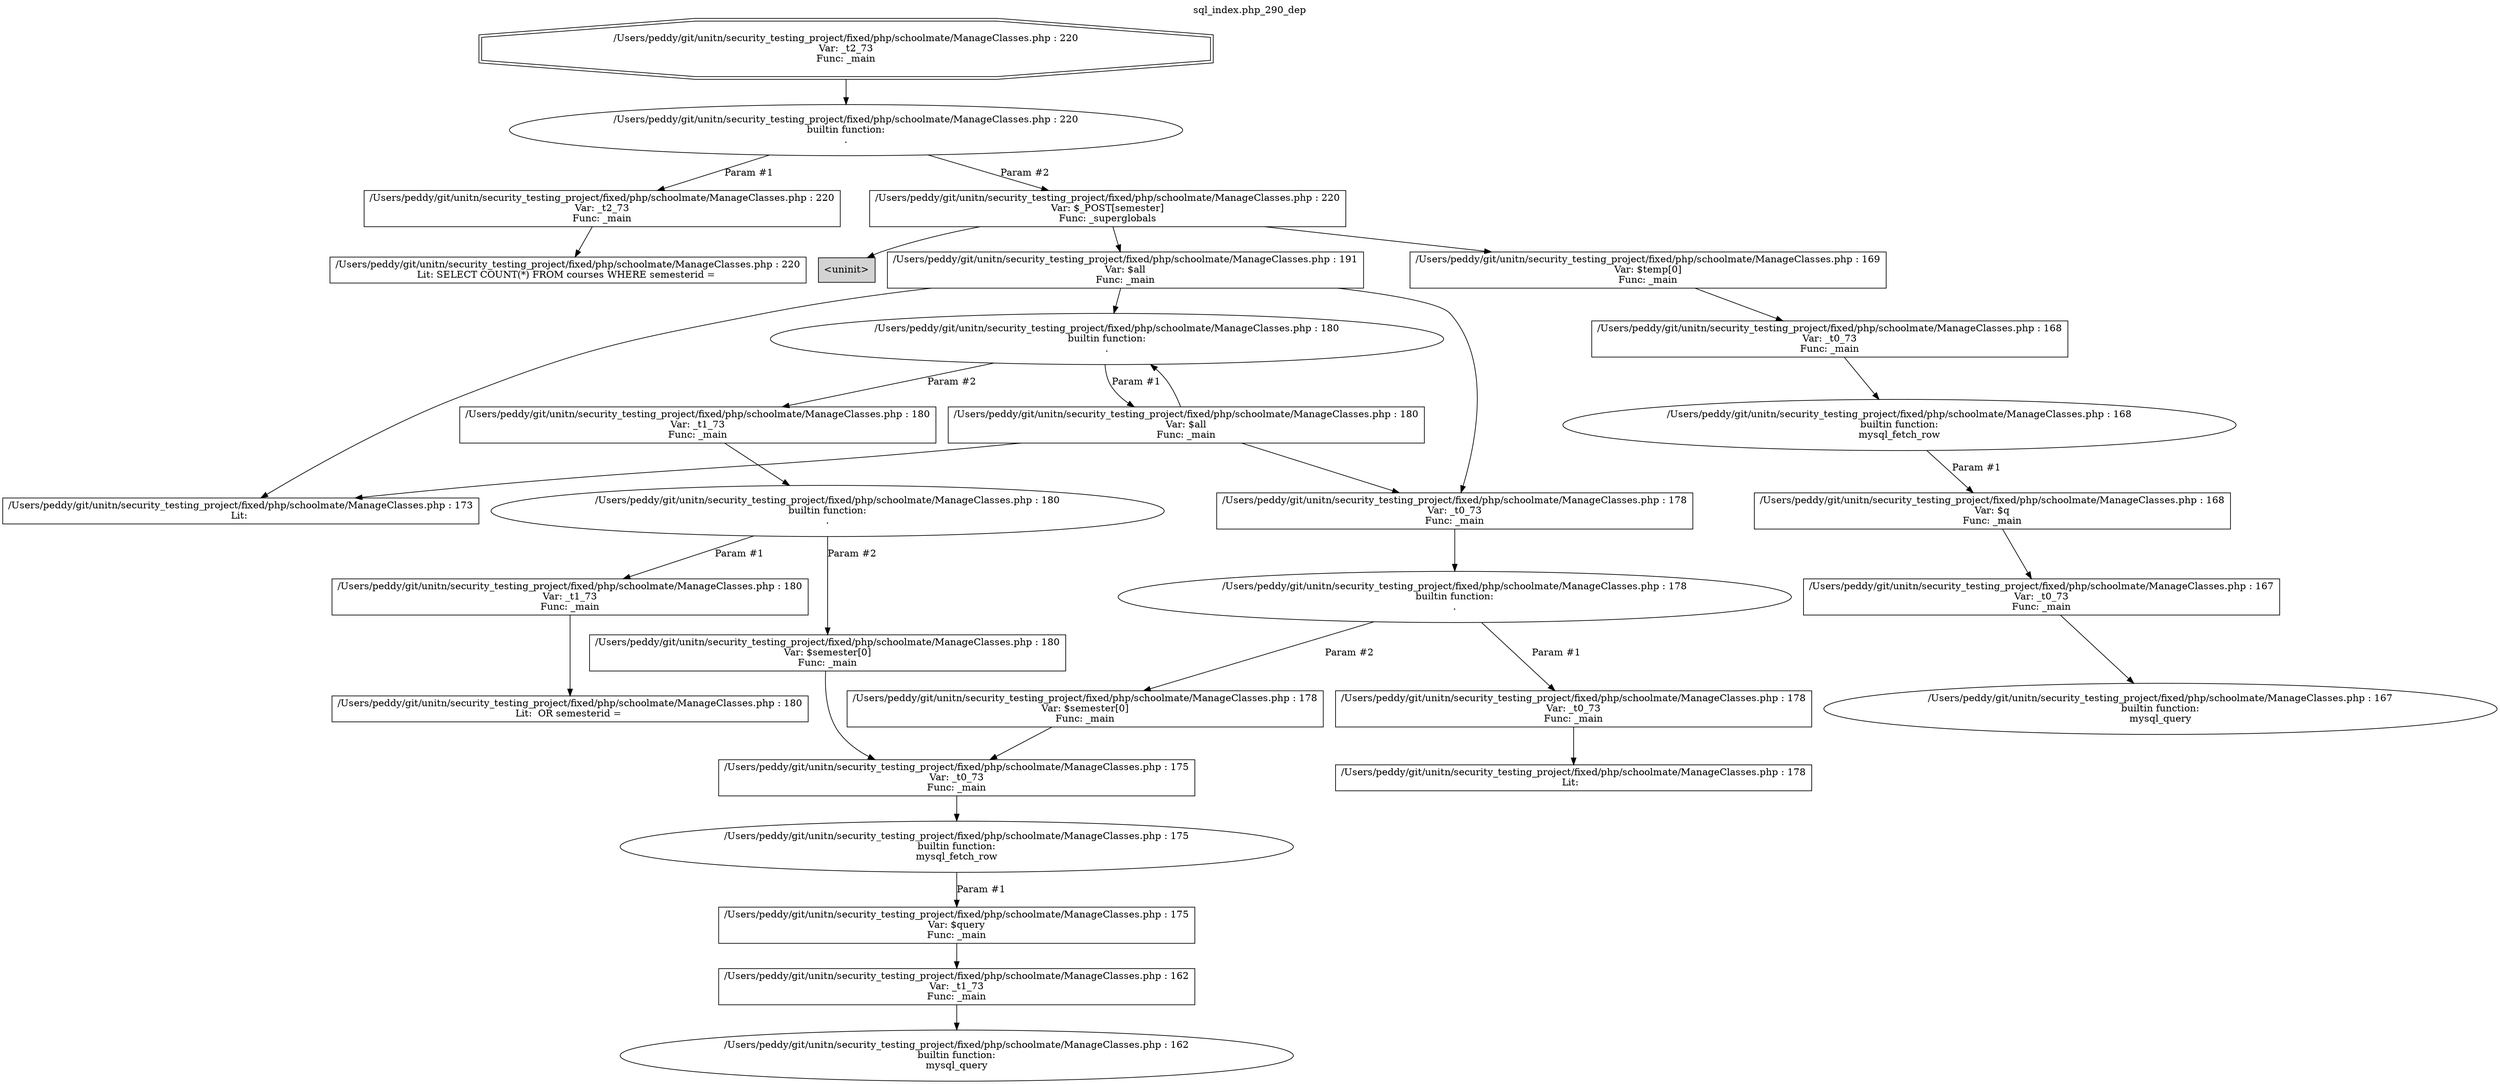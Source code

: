 digraph cfg {
  label="sql_index.php_290_dep";
  labelloc=t;
  n1 [shape=doubleoctagon, label="/Users/peddy/git/unitn/security_testing_project/fixed/php/schoolmate/ManageClasses.php : 220\nVar: _t2_73\nFunc: _main\n"];
  n2 [shape=ellipse, label="/Users/peddy/git/unitn/security_testing_project/fixed/php/schoolmate/ManageClasses.php : 220\nbuiltin function:\n.\n"];
  n3 [shape=box, label="/Users/peddy/git/unitn/security_testing_project/fixed/php/schoolmate/ManageClasses.php : 220\nVar: _t2_73\nFunc: _main\n"];
  n4 [shape=box, label="/Users/peddy/git/unitn/security_testing_project/fixed/php/schoolmate/ManageClasses.php : 220\nLit: SELECT COUNT(*) FROM courses WHERE semesterid = \n"];
  n5 [shape=box, label="/Users/peddy/git/unitn/security_testing_project/fixed/php/schoolmate/ManageClasses.php : 220\nVar: $_POST[semester]\nFunc: _superglobals\n"];
  n6 [shape=box, label="<uninit>",style=filled];
  n7 [shape=box, label="/Users/peddy/git/unitn/security_testing_project/fixed/php/schoolmate/ManageClasses.php : 191\nVar: $all\nFunc: _main\n"];
  n8 [shape=ellipse, label="/Users/peddy/git/unitn/security_testing_project/fixed/php/schoolmate/ManageClasses.php : 180\nbuiltin function:\n.\n"];
  n9 [shape=box, label="/Users/peddy/git/unitn/security_testing_project/fixed/php/schoolmate/ManageClasses.php : 180\nVar: $all\nFunc: _main\n"];
  n10 [shape=box, label="/Users/peddy/git/unitn/security_testing_project/fixed/php/schoolmate/ManageClasses.php : 173\nLit: \n"];
  n11 [shape=box, label="/Users/peddy/git/unitn/security_testing_project/fixed/php/schoolmate/ManageClasses.php : 178\nVar: _t0_73\nFunc: _main\n"];
  n12 [shape=ellipse, label="/Users/peddy/git/unitn/security_testing_project/fixed/php/schoolmate/ManageClasses.php : 178\nbuiltin function:\n.\n"];
  n13 [shape=box, label="/Users/peddy/git/unitn/security_testing_project/fixed/php/schoolmate/ManageClasses.php : 178\nVar: _t0_73\nFunc: _main\n"];
  n14 [shape=box, label="/Users/peddy/git/unitn/security_testing_project/fixed/php/schoolmate/ManageClasses.php : 178\nLit:  \n"];
  n15 [shape=box, label="/Users/peddy/git/unitn/security_testing_project/fixed/php/schoolmate/ManageClasses.php : 178\nVar: $semester[0]\nFunc: _main\n"];
  n16 [shape=box, label="/Users/peddy/git/unitn/security_testing_project/fixed/php/schoolmate/ManageClasses.php : 175\nVar: _t0_73\nFunc: _main\n"];
  n17 [shape=ellipse, label="/Users/peddy/git/unitn/security_testing_project/fixed/php/schoolmate/ManageClasses.php : 175\nbuiltin function:\nmysql_fetch_row\n"];
  n18 [shape=box, label="/Users/peddy/git/unitn/security_testing_project/fixed/php/schoolmate/ManageClasses.php : 175\nVar: $query\nFunc: _main\n"];
  n19 [shape=box, label="/Users/peddy/git/unitn/security_testing_project/fixed/php/schoolmate/ManageClasses.php : 162\nVar: _t1_73\nFunc: _main\n"];
  n20 [shape=ellipse, label="/Users/peddy/git/unitn/security_testing_project/fixed/php/schoolmate/ManageClasses.php : 162\nbuiltin function:\nmysql_query\n"];
  n21 [shape=box, label="/Users/peddy/git/unitn/security_testing_project/fixed/php/schoolmate/ManageClasses.php : 180\nVar: _t1_73\nFunc: _main\n"];
  n22 [shape=ellipse, label="/Users/peddy/git/unitn/security_testing_project/fixed/php/schoolmate/ManageClasses.php : 180\nbuiltin function:\n.\n"];
  n23 [shape=box, label="/Users/peddy/git/unitn/security_testing_project/fixed/php/schoolmate/ManageClasses.php : 180\nVar: _t1_73\nFunc: _main\n"];
  n24 [shape=box, label="/Users/peddy/git/unitn/security_testing_project/fixed/php/schoolmate/ManageClasses.php : 180\nLit:  OR semesterid = \n"];
  n25 [shape=box, label="/Users/peddy/git/unitn/security_testing_project/fixed/php/schoolmate/ManageClasses.php : 180\nVar: $semester[0]\nFunc: _main\n"];
  n26 [shape=box, label="/Users/peddy/git/unitn/security_testing_project/fixed/php/schoolmate/ManageClasses.php : 169\nVar: $temp[0]\nFunc: _main\n"];
  n27 [shape=box, label="/Users/peddy/git/unitn/security_testing_project/fixed/php/schoolmate/ManageClasses.php : 168\nVar: _t0_73\nFunc: _main\n"];
  n28 [shape=ellipse, label="/Users/peddy/git/unitn/security_testing_project/fixed/php/schoolmate/ManageClasses.php : 168\nbuiltin function:\nmysql_fetch_row\n"];
  n29 [shape=box, label="/Users/peddy/git/unitn/security_testing_project/fixed/php/schoolmate/ManageClasses.php : 168\nVar: $q\nFunc: _main\n"];
  n30 [shape=box, label="/Users/peddy/git/unitn/security_testing_project/fixed/php/schoolmate/ManageClasses.php : 167\nVar: _t0_73\nFunc: _main\n"];
  n31 [shape=ellipse, label="/Users/peddy/git/unitn/security_testing_project/fixed/php/schoolmate/ManageClasses.php : 167\nbuiltin function:\nmysql_query\n"];
  n1 -> n2;
  n3 -> n4;
  n2 -> n3[label="Param #1"];
  n2 -> n5[label="Param #2"];
  n5 -> n6;
  n5 -> n7;
  n5 -> n26;
  n7 -> n8;
  n7 -> n10;
  n7 -> n11;
  n9 -> n8;
  n9 -> n10;
  n9 -> n11;
  n11 -> n12;
  n13 -> n14;
  n12 -> n13[label="Param #1"];
  n12 -> n15[label="Param #2"];
  n16 -> n17;
  n19 -> n20;
  n18 -> n19;
  n17 -> n18[label="Param #1"];
  n15 -> n16;
  n8 -> n9[label="Param #1"];
  n8 -> n21[label="Param #2"];
  n21 -> n22;
  n23 -> n24;
  n22 -> n23[label="Param #1"];
  n22 -> n25[label="Param #2"];
  n25 -> n16;
  n27 -> n28;
  n30 -> n31;
  n29 -> n30;
  n28 -> n29[label="Param #1"];
  n26 -> n27;
}
